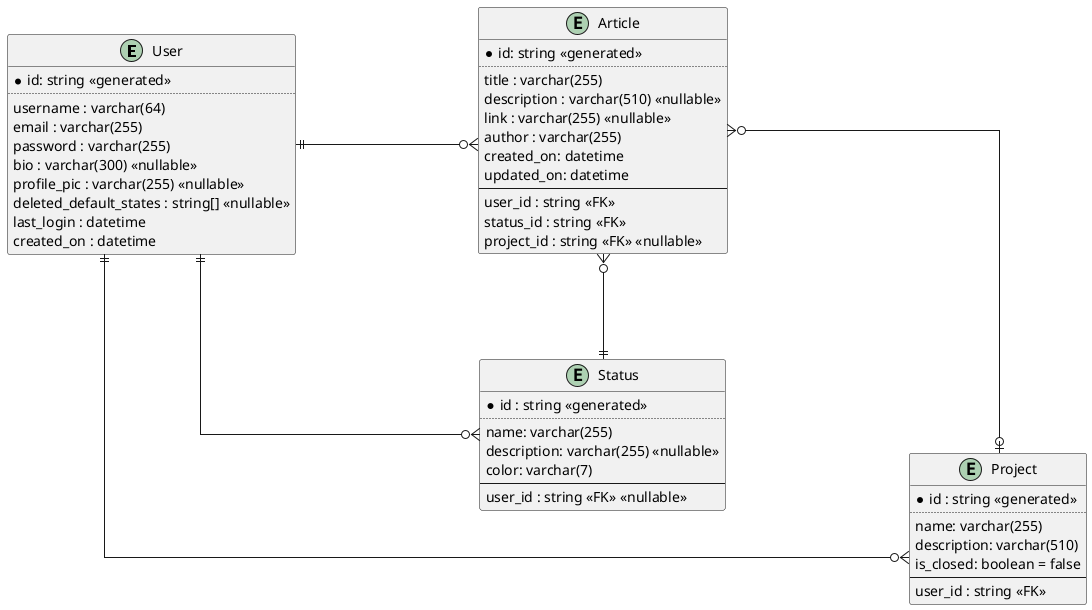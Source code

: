 @startuml entity-relationship-diagram
left to right direction

' avoid problems with angled crows feet
skinparam linetype ortho

together {
    entity "User" as user {
        *id: string <<generated>>
        ..
        username : varchar(64)
        email : varchar(255)
        password : varchar(255)
        bio : varchar(300) <<nullable>>
        ' url to storage of profile pictures
        profile_pic : varchar(255) <<nullable>>
        deleted_default_states : string[] <<nullable>>
        last_login : datetime
        created_on : datetime
    }

    entity "Article" as article {
        *id: string <<generated>>
        ..
        title : varchar(255)
        description : varchar(510) <<nullable>>
        link : varchar(255) <<nullable>>
        author : varchar(255)
        created_on: datetime
        updated_on: datetime
        --
        user_id : string <<FK>>
        status_id : string <<FK>>
        project_id : string <<FK>> <<nullable>>
    }
}

entity "Status" as status {
  *id : string <<generated>>
  ..
  name: varchar(255)
  description: varchar(255) <<nullable>>
  color: varchar(7)
  --
  ' user id is null for all the default states
  user_id : string <<FK>> <<nullable>>
}

entity "Project" as project {
  *id : string <<generated>>
  ..
  name: varchar(255)
  description: varchar(510)
  is_closed: boolean = false
  --
  user_id : string <<FK>>
}

' || = exactly one
' |o = zero or one
' }| = one or many
' }o = zero or many

' one user can have many articles, but one article can only have one user
user ||----o{ article
user ||----o{ status
user ||----o{ project
status ||----o{ article
article }o----o| project

@enduml
